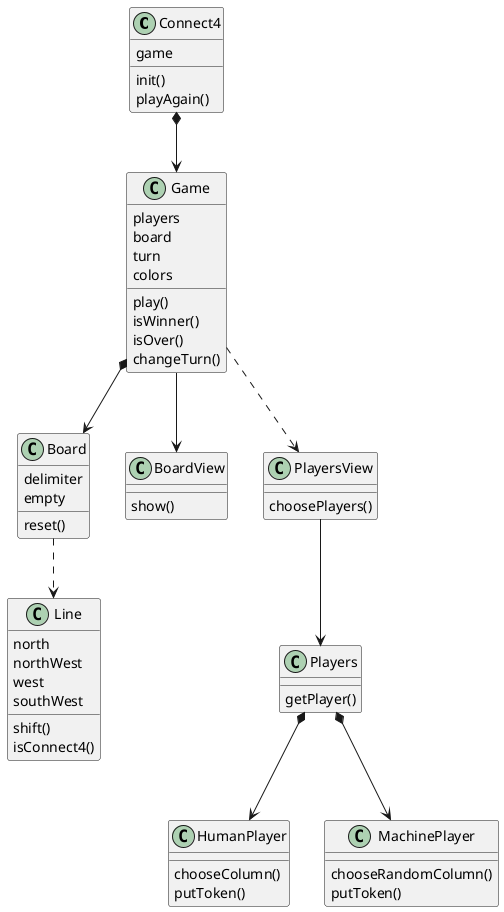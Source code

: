 @startuml "Classes Diagram"

class Connect4 {
  game

  init()
  playAgain()
}
class Game {
  players
  board
  turn
  colors

  play()
  isWinner()
  isOver()
  changeTurn()
}
' class GameView {

' }
class Board {
  delimiter
  empty

  reset()
}
class BoardView {
  show()
}
class Line {
  north
  northWest
  west
  southWest

  shift()
  isConnect4()
}
class Players {
  getPlayer()
}
class PlayersView {
  choosePlayers()
}
class HumanPlayer {
  chooseColumn()
  putToken()
}
class MachinePlayer {
  chooseRandomColumn()
  putToken()
}

Connect4 *--> Game
' Game -> GameView
PlayersView --> Players
Game ..> PlayersView
Game *--> Board
Game --> BoardView
Board ..> Line
Players *--> HumanPlayer
Players *--> MachinePlayer

@enduml